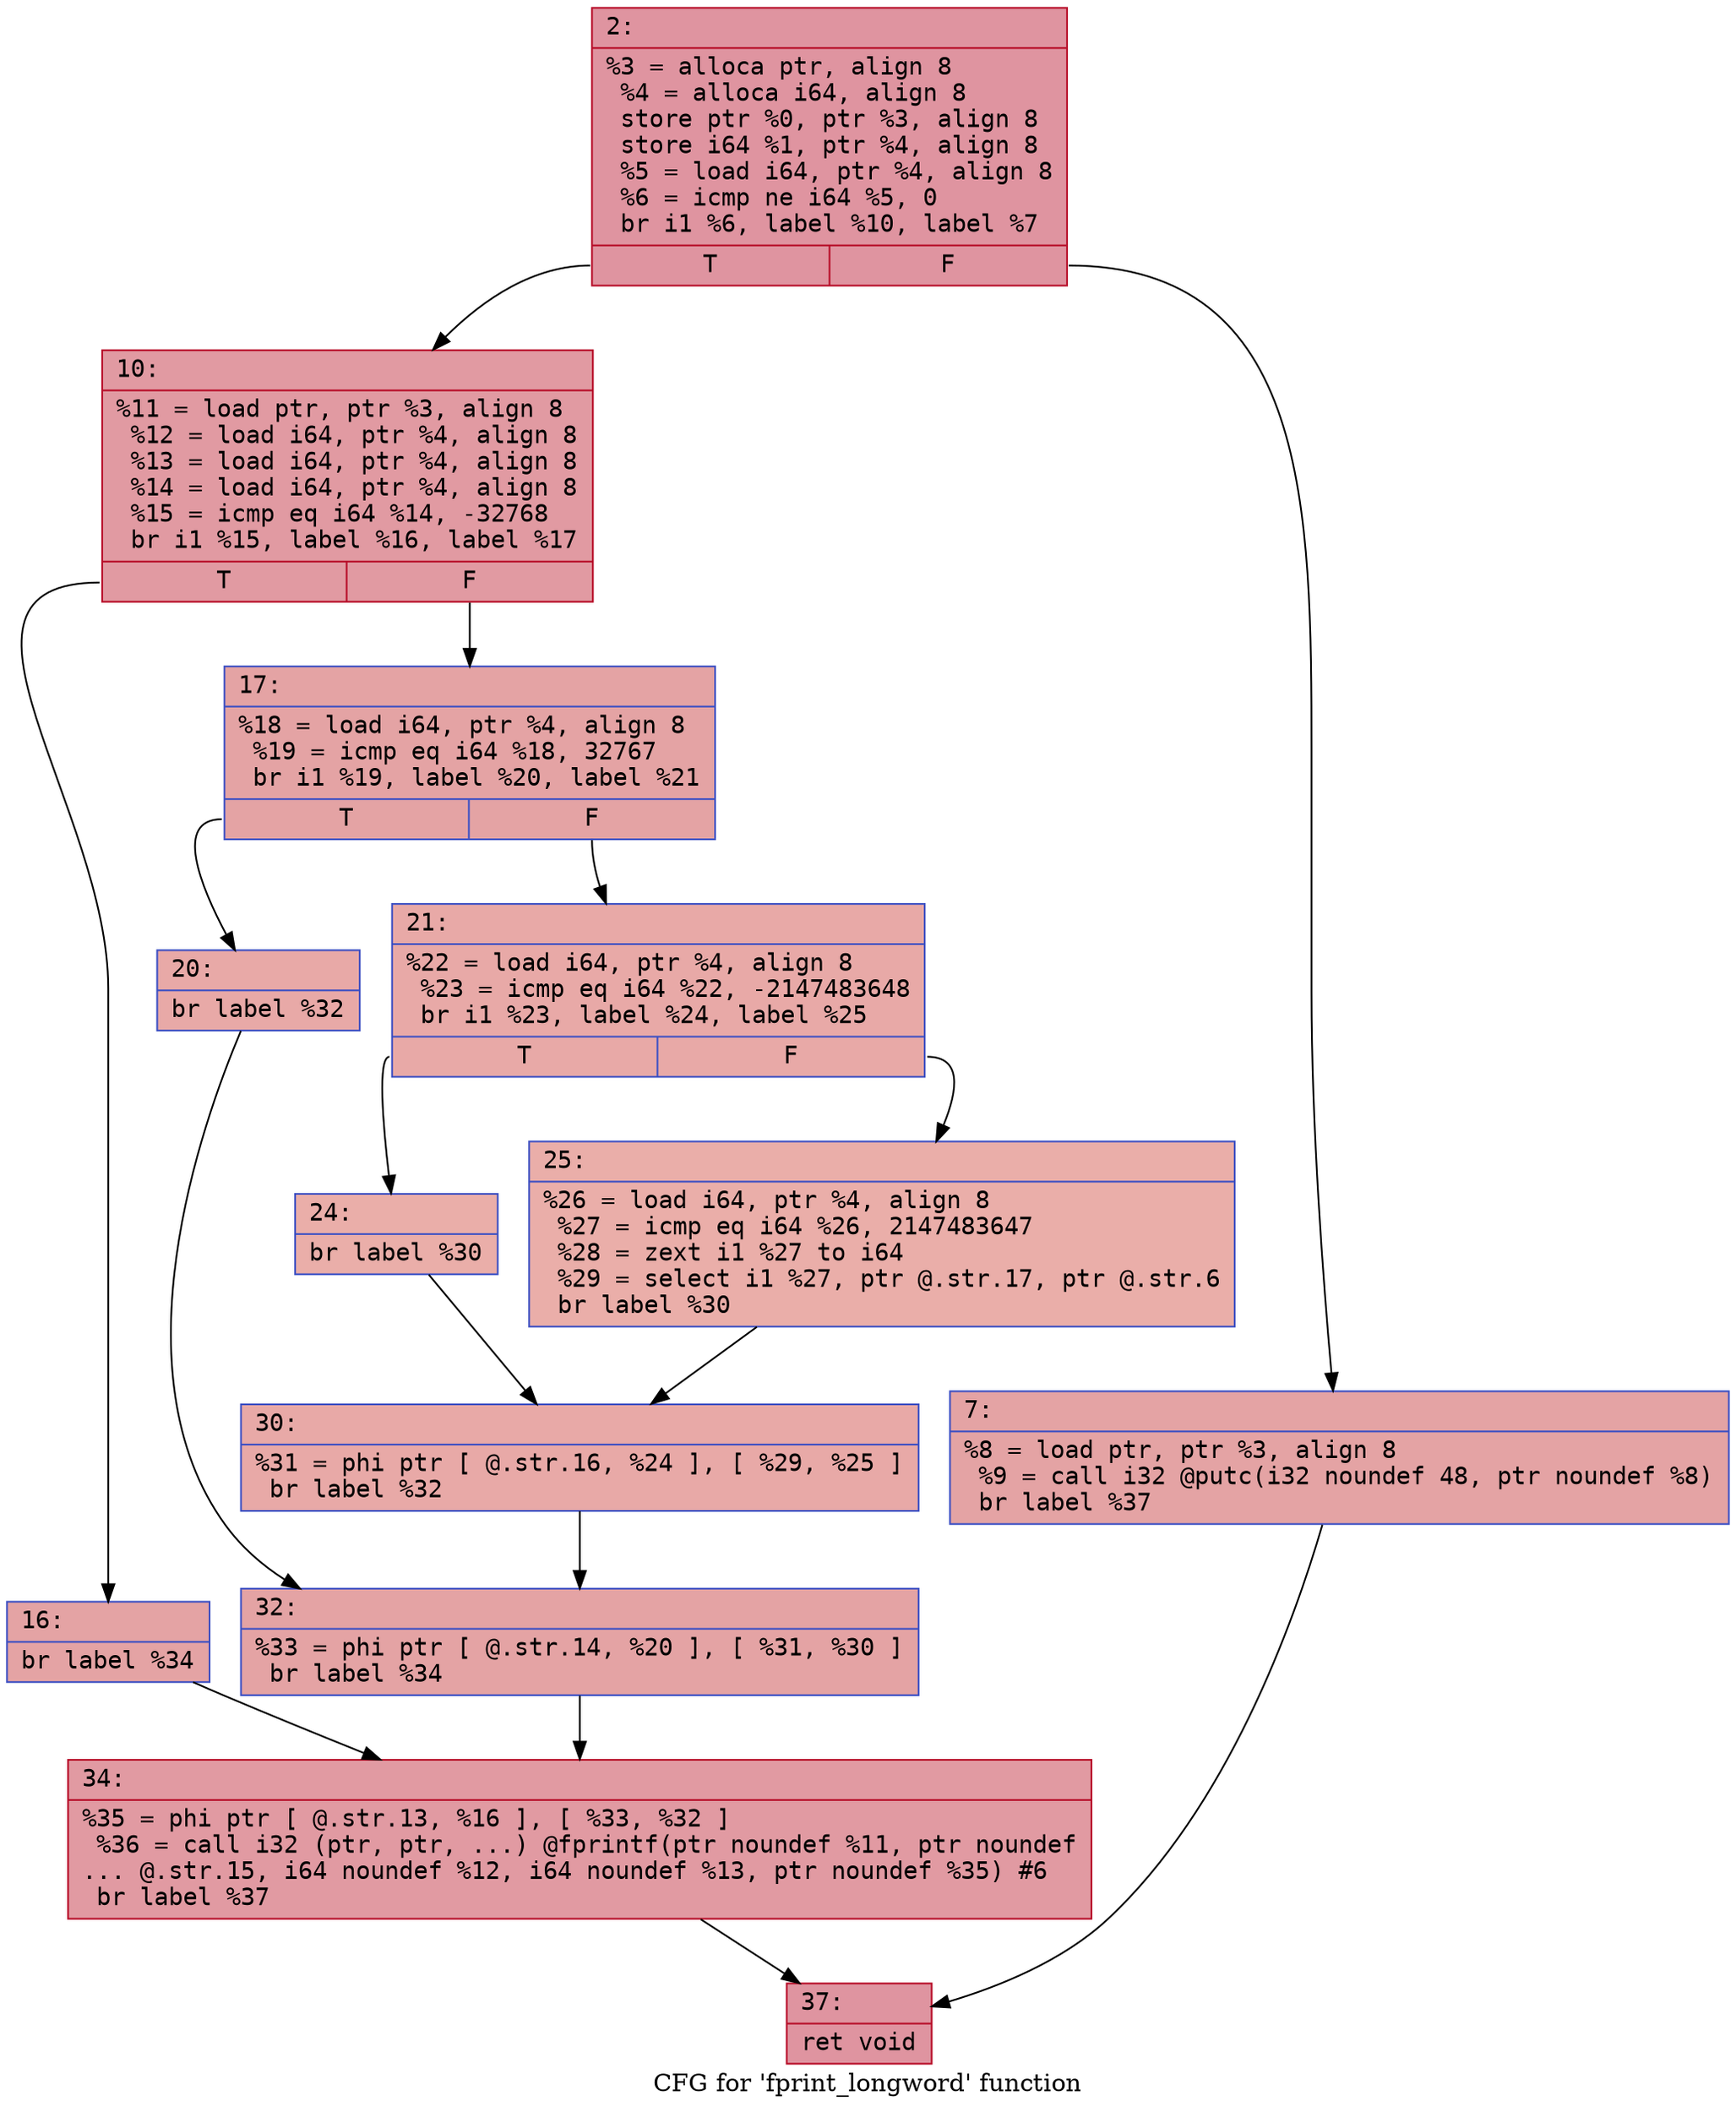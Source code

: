 digraph "CFG for 'fprint_longword' function" {
	label="CFG for 'fprint_longword' function";

	Node0x600000841220 [shape=record,color="#b70d28ff", style=filled, fillcolor="#b70d2870" fontname="Courier",label="{2:\l|  %3 = alloca ptr, align 8\l  %4 = alloca i64, align 8\l  store ptr %0, ptr %3, align 8\l  store i64 %1, ptr %4, align 8\l  %5 = load i64, ptr %4, align 8\l  %6 = icmp ne i64 %5, 0\l  br i1 %6, label %10, label %7\l|{<s0>T|<s1>F}}"];
	Node0x600000841220:s0 -> Node0x6000008412c0[tooltip="2 -> 10\nProbability 62.50%" ];
	Node0x600000841220:s1 -> Node0x600000841270[tooltip="2 -> 7\nProbability 37.50%" ];
	Node0x600000841270 [shape=record,color="#3d50c3ff", style=filled, fillcolor="#c32e3170" fontname="Courier",label="{7:\l|  %8 = load ptr, ptr %3, align 8\l  %9 = call i32 @putc(i32 noundef 48, ptr noundef %8)\l  br label %37\l}"];
	Node0x600000841270 -> Node0x6000008415e0[tooltip="7 -> 37\nProbability 100.00%" ];
	Node0x6000008412c0 [shape=record,color="#b70d28ff", style=filled, fillcolor="#bb1b2c70" fontname="Courier",label="{10:\l|  %11 = load ptr, ptr %3, align 8\l  %12 = load i64, ptr %4, align 8\l  %13 = load i64, ptr %4, align 8\l  %14 = load i64, ptr %4, align 8\l  %15 = icmp eq i64 %14, -32768\l  br i1 %15, label %16, label %17\l|{<s0>T|<s1>F}}"];
	Node0x6000008412c0:s0 -> Node0x600000841310[tooltip="10 -> 16\nProbability 50.00%" ];
	Node0x6000008412c0:s1 -> Node0x600000841360[tooltip="10 -> 17\nProbability 50.00%" ];
	Node0x600000841310 [shape=record,color="#3d50c3ff", style=filled, fillcolor="#c32e3170" fontname="Courier",label="{16:\l|  br label %34\l}"];
	Node0x600000841310 -> Node0x600000841590[tooltip="16 -> 34\nProbability 100.00%" ];
	Node0x600000841360 [shape=record,color="#3d50c3ff", style=filled, fillcolor="#c32e3170" fontname="Courier",label="{17:\l|  %18 = load i64, ptr %4, align 8\l  %19 = icmp eq i64 %18, 32767\l  br i1 %19, label %20, label %21\l|{<s0>T|<s1>F}}"];
	Node0x600000841360:s0 -> Node0x6000008413b0[tooltip="17 -> 20\nProbability 50.00%" ];
	Node0x600000841360:s1 -> Node0x600000841400[tooltip="17 -> 21\nProbability 50.00%" ];
	Node0x6000008413b0 [shape=record,color="#3d50c3ff", style=filled, fillcolor="#ca3b3770" fontname="Courier",label="{20:\l|  br label %32\l}"];
	Node0x6000008413b0 -> Node0x600000841540[tooltip="20 -> 32\nProbability 100.00%" ];
	Node0x600000841400 [shape=record,color="#3d50c3ff", style=filled, fillcolor="#ca3b3770" fontname="Courier",label="{21:\l|  %22 = load i64, ptr %4, align 8\l  %23 = icmp eq i64 %22, -2147483648\l  br i1 %23, label %24, label %25\l|{<s0>T|<s1>F}}"];
	Node0x600000841400:s0 -> Node0x600000841450[tooltip="21 -> 24\nProbability 50.00%" ];
	Node0x600000841400:s1 -> Node0x6000008414a0[tooltip="21 -> 25\nProbability 50.00%" ];
	Node0x600000841450 [shape=record,color="#3d50c3ff", style=filled, fillcolor="#d0473d70" fontname="Courier",label="{24:\l|  br label %30\l}"];
	Node0x600000841450 -> Node0x6000008414f0[tooltip="24 -> 30\nProbability 100.00%" ];
	Node0x6000008414a0 [shape=record,color="#3d50c3ff", style=filled, fillcolor="#d0473d70" fontname="Courier",label="{25:\l|  %26 = load i64, ptr %4, align 8\l  %27 = icmp eq i64 %26, 2147483647\l  %28 = zext i1 %27 to i64\l  %29 = select i1 %27, ptr @.str.17, ptr @.str.6\l  br label %30\l}"];
	Node0x6000008414a0 -> Node0x6000008414f0[tooltip="25 -> 30\nProbability 100.00%" ];
	Node0x6000008414f0 [shape=record,color="#3d50c3ff", style=filled, fillcolor="#ca3b3770" fontname="Courier",label="{30:\l|  %31 = phi ptr [ @.str.16, %24 ], [ %29, %25 ]\l  br label %32\l}"];
	Node0x6000008414f0 -> Node0x600000841540[tooltip="30 -> 32\nProbability 100.00%" ];
	Node0x600000841540 [shape=record,color="#3d50c3ff", style=filled, fillcolor="#c32e3170" fontname="Courier",label="{32:\l|  %33 = phi ptr [ @.str.14, %20 ], [ %31, %30 ]\l  br label %34\l}"];
	Node0x600000841540 -> Node0x600000841590[tooltip="32 -> 34\nProbability 100.00%" ];
	Node0x600000841590 [shape=record,color="#b70d28ff", style=filled, fillcolor="#bb1b2c70" fontname="Courier",label="{34:\l|  %35 = phi ptr [ @.str.13, %16 ], [ %33, %32 ]\l  %36 = call i32 (ptr, ptr, ...) @fprintf(ptr noundef %11, ptr noundef\l... @.str.15, i64 noundef %12, i64 noundef %13, ptr noundef %35) #6\l  br label %37\l}"];
	Node0x600000841590 -> Node0x6000008415e0[tooltip="34 -> 37\nProbability 100.00%" ];
	Node0x6000008415e0 [shape=record,color="#b70d28ff", style=filled, fillcolor="#b70d2870" fontname="Courier",label="{37:\l|  ret void\l}"];
}
